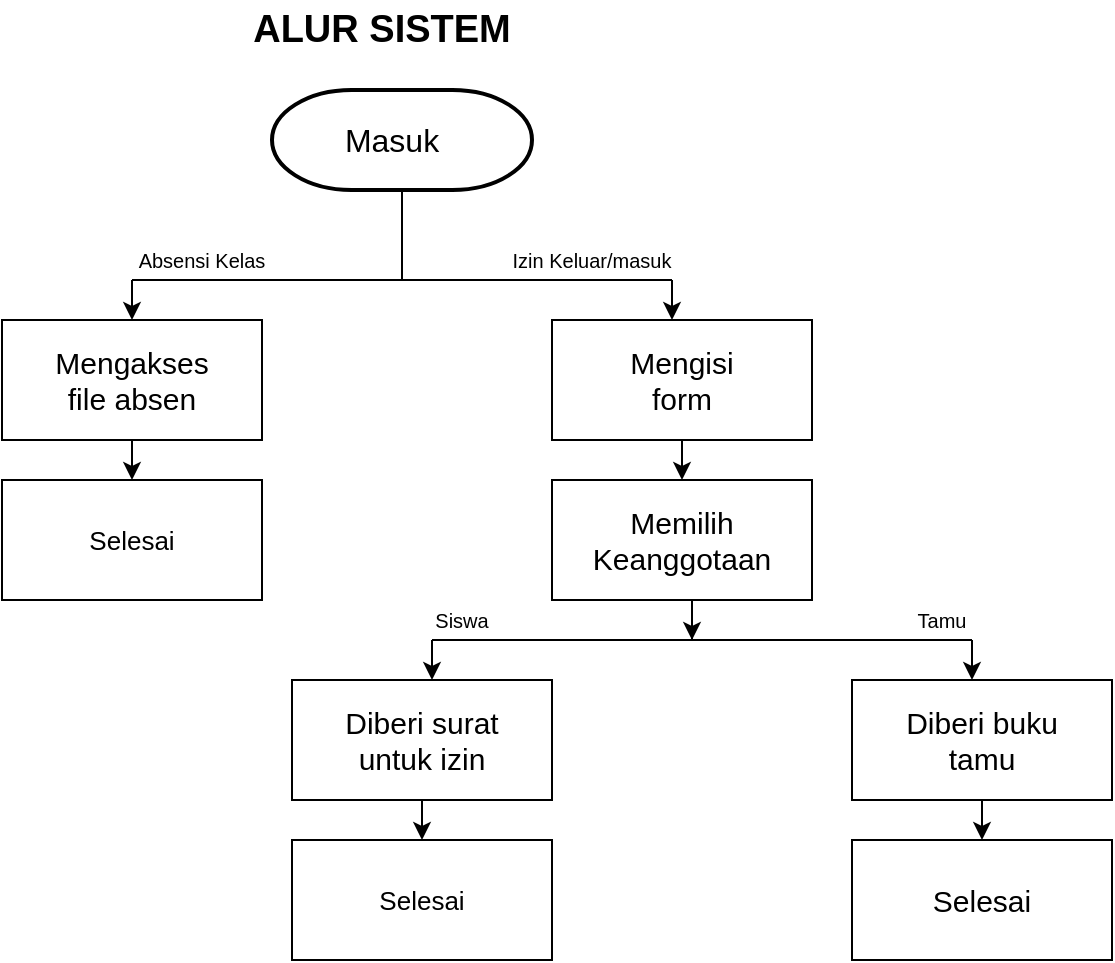 <mxfile version="24.7.7">
  <diagram name="Page-1" id="WQm7kkJIVVp1u9d9Nk4k">
    <mxGraphModel dx="978" dy="520" grid="1" gridSize="10" guides="1" tooltips="1" connect="1" arrows="1" fold="1" page="1" pageScale="1" pageWidth="850" pageHeight="1100" math="0" shadow="0">
      <root>
        <mxCell id="0" />
        <mxCell id="1" parent="0" />
        <mxCell id="Hyw48PpPmvjznE0x0oKs-4" value="" style="strokeWidth=2;html=1;shape=mxgraph.flowchart.terminator;whiteSpace=wrap;" vertex="1" parent="1">
          <mxGeometry x="360" y="65" width="130" height="50" as="geometry" />
        </mxCell>
        <mxCell id="Hyw48PpPmvjznE0x0oKs-6" value="" style="rounded=0;whiteSpace=wrap;html=1;" vertex="1" parent="1">
          <mxGeometry x="225" y="180" width="130" height="60" as="geometry" />
        </mxCell>
        <mxCell id="Hyw48PpPmvjznE0x0oKs-10" value="" style="endArrow=classic;html=1;rounded=0;entryX=0.5;entryY=0;entryDx=0;entryDy=0;" edge="1" parent="1" target="Hyw48PpPmvjznE0x0oKs-23">
          <mxGeometry width="50" height="50" relative="1" as="geometry">
            <mxPoint x="290" y="240" as="sourcePoint" />
            <mxPoint x="290" y="270" as="targetPoint" />
          </mxGeometry>
        </mxCell>
        <mxCell id="Hyw48PpPmvjznE0x0oKs-12" value="&lt;font style=&quot;font-size: 16px;&quot;&gt;Masuk&lt;/font&gt;" style="text;html=1;align=center;verticalAlign=middle;whiteSpace=wrap;rounded=0;" vertex="1" parent="1">
          <mxGeometry x="390" y="75" width="60" height="30" as="geometry" />
        </mxCell>
        <mxCell id="Hyw48PpPmvjznE0x0oKs-13" value="&lt;font style=&quot;font-size: 15px;&quot;&gt;Mengakses file absen&lt;/font&gt;" style="text;html=1;align=center;verticalAlign=middle;whiteSpace=wrap;rounded=0;" vertex="1" parent="1">
          <mxGeometry x="255" y="195" width="70" height="30" as="geometry" />
        </mxCell>
        <mxCell id="Hyw48PpPmvjznE0x0oKs-14" value="" style="endArrow=none;html=1;rounded=0;" edge="1" parent="1">
          <mxGeometry width="50" height="50" relative="1" as="geometry">
            <mxPoint x="290" y="160" as="sourcePoint" />
            <mxPoint x="560" y="160" as="targetPoint" />
          </mxGeometry>
        </mxCell>
        <mxCell id="Hyw48PpPmvjznE0x0oKs-15" value="" style="endArrow=none;html=1;rounded=0;entryX=0.5;entryY=1;entryDx=0;entryDy=0;entryPerimeter=0;" edge="1" parent="1" target="Hyw48PpPmvjznE0x0oKs-4">
          <mxGeometry width="50" height="50" relative="1" as="geometry">
            <mxPoint x="425" y="160" as="sourcePoint" />
            <mxPoint x="470" y="190" as="targetPoint" />
          </mxGeometry>
        </mxCell>
        <mxCell id="Hyw48PpPmvjznE0x0oKs-16" value="" style="endArrow=classic;html=1;rounded=0;entryX=0.5;entryY=0;entryDx=0;entryDy=0;" edge="1" parent="1" target="Hyw48PpPmvjznE0x0oKs-6">
          <mxGeometry width="50" height="50" relative="1" as="geometry">
            <mxPoint x="290" y="160" as="sourcePoint" />
            <mxPoint x="450" y="200" as="targetPoint" />
          </mxGeometry>
        </mxCell>
        <mxCell id="Hyw48PpPmvjznE0x0oKs-18" value="" style="endArrow=classic;html=1;rounded=0;" edge="1" parent="1">
          <mxGeometry width="50" height="50" relative="1" as="geometry">
            <mxPoint x="610" y="250" as="sourcePoint" />
            <mxPoint x="610" y="250" as="targetPoint" />
          </mxGeometry>
        </mxCell>
        <mxCell id="Hyw48PpPmvjznE0x0oKs-20" value="" style="endArrow=classic;html=1;rounded=0;" edge="1" parent="1">
          <mxGeometry width="50" height="50" relative="1" as="geometry">
            <mxPoint x="560" y="160" as="sourcePoint" />
            <mxPoint x="560" y="180" as="targetPoint" />
          </mxGeometry>
        </mxCell>
        <mxCell id="Hyw48PpPmvjznE0x0oKs-22" value="" style="rounded=0;whiteSpace=wrap;html=1;" vertex="1" parent="1">
          <mxGeometry x="500" y="180" width="130" height="60" as="geometry" />
        </mxCell>
        <mxCell id="Hyw48PpPmvjznE0x0oKs-23" value="&lt;font style=&quot;font-size: 13px;&quot;&gt;Selesai&lt;/font&gt;" style="rounded=0;whiteSpace=wrap;html=1;" vertex="1" parent="1">
          <mxGeometry x="225" y="260" width="130" height="60" as="geometry" />
        </mxCell>
        <mxCell id="Hyw48PpPmvjznE0x0oKs-24" value="" style="rounded=0;whiteSpace=wrap;html=1;" vertex="1" parent="1">
          <mxGeometry x="500" y="260" width="130" height="60" as="geometry" />
        </mxCell>
        <mxCell id="Hyw48PpPmvjznE0x0oKs-26" value="" style="endArrow=classic;html=1;rounded=0;entryX=0.5;entryY=0;entryDx=0;entryDy=0;exitX=0.5;exitY=1;exitDx=0;exitDy=0;" edge="1" parent="1" source="Hyw48PpPmvjznE0x0oKs-22" target="Hyw48PpPmvjznE0x0oKs-24">
          <mxGeometry width="50" height="50" relative="1" as="geometry">
            <mxPoint x="300" y="250" as="sourcePoint" />
            <mxPoint x="300" y="270" as="targetPoint" />
          </mxGeometry>
        </mxCell>
        <mxCell id="Hyw48PpPmvjznE0x0oKs-27" value="&lt;span style=&quot;font-size: 15px;&quot;&gt;Mengisi form&lt;/span&gt;" style="text;html=1;align=center;verticalAlign=middle;whiteSpace=wrap;rounded=0;" vertex="1" parent="1">
          <mxGeometry x="530" y="195" width="70" height="30" as="geometry" />
        </mxCell>
        <mxCell id="Hyw48PpPmvjznE0x0oKs-28" value="&lt;span style=&quot;font-size: 15px;&quot;&gt;Memilih Keanggotaan&lt;/span&gt;" style="text;html=1;align=center;verticalAlign=middle;whiteSpace=wrap;rounded=0;" vertex="1" parent="1">
          <mxGeometry x="530" y="275" width="70" height="30" as="geometry" />
        </mxCell>
        <mxCell id="Hyw48PpPmvjznE0x0oKs-29" value="" style="endArrow=classic;html=1;rounded=0;" edge="1" parent="1">
          <mxGeometry width="50" height="50" relative="1" as="geometry">
            <mxPoint x="570" y="340" as="sourcePoint" />
            <mxPoint x="570" y="340" as="targetPoint" />
            <Array as="points">
              <mxPoint x="570" y="320" />
            </Array>
          </mxGeometry>
        </mxCell>
        <mxCell id="Hyw48PpPmvjznE0x0oKs-32" value="&lt;font style=&quot;font-size: 10px;&quot;&gt;Absensi Kelas&lt;/font&gt;" style="text;html=1;align=center;verticalAlign=middle;whiteSpace=wrap;rounded=0;" vertex="1" parent="1">
          <mxGeometry x="290" y="140" width="70" height="20" as="geometry" />
        </mxCell>
        <mxCell id="Hyw48PpPmvjznE0x0oKs-37" value="&lt;span style=&quot;font-size: 10px;&quot;&gt;Izin Keluar/masuk&lt;/span&gt;" style="text;html=1;align=center;verticalAlign=middle;whiteSpace=wrap;rounded=0;" vertex="1" parent="1">
          <mxGeometry x="470" y="140" width="100" height="20" as="geometry" />
        </mxCell>
        <mxCell id="Hyw48PpPmvjznE0x0oKs-38" value="" style="endArrow=none;html=1;rounded=0;" edge="1" parent="1">
          <mxGeometry width="50" height="50" relative="1" as="geometry">
            <mxPoint x="440" y="340" as="sourcePoint" />
            <mxPoint x="710" y="340" as="targetPoint" />
          </mxGeometry>
        </mxCell>
        <mxCell id="Hyw48PpPmvjznE0x0oKs-41" value="" style="endArrow=classic;html=1;rounded=0;" edge="1" parent="1">
          <mxGeometry width="50" height="50" relative="1" as="geometry">
            <mxPoint x="440" y="340" as="sourcePoint" />
            <mxPoint x="440" y="360" as="targetPoint" />
          </mxGeometry>
        </mxCell>
        <mxCell id="Hyw48PpPmvjznE0x0oKs-42" value="" style="endArrow=classic;html=1;rounded=0;" edge="1" parent="1">
          <mxGeometry width="50" height="50" relative="1" as="geometry">
            <mxPoint x="710" y="340" as="sourcePoint" />
            <mxPoint x="710" y="360" as="targetPoint" />
          </mxGeometry>
        </mxCell>
        <mxCell id="Hyw48PpPmvjznE0x0oKs-43" value="" style="rounded=0;whiteSpace=wrap;html=1;" vertex="1" parent="1">
          <mxGeometry x="370" y="360" width="130" height="60" as="geometry" />
        </mxCell>
        <mxCell id="Hyw48PpPmvjznE0x0oKs-44" value="" style="rounded=0;whiteSpace=wrap;html=1;" vertex="1" parent="1">
          <mxGeometry x="650" y="360" width="130" height="60" as="geometry" />
        </mxCell>
        <mxCell id="Hyw48PpPmvjznE0x0oKs-45" value="&lt;span style=&quot;font-size: 10px;&quot;&gt;Siswa&lt;/span&gt;" style="text;html=1;align=center;verticalAlign=middle;whiteSpace=wrap;rounded=0;" vertex="1" parent="1">
          <mxGeometry x="410" y="320" width="90" height="20" as="geometry" />
        </mxCell>
        <mxCell id="Hyw48PpPmvjznE0x0oKs-46" value="&lt;span style=&quot;font-size: 10px;&quot;&gt;Tamu&lt;/span&gt;" style="text;html=1;align=center;verticalAlign=middle;whiteSpace=wrap;rounded=0;" vertex="1" parent="1">
          <mxGeometry x="650" y="320" width="90" height="20" as="geometry" />
        </mxCell>
        <mxCell id="Hyw48PpPmvjznE0x0oKs-48" value="&lt;span style=&quot;font-size: 15px;&quot;&gt;Diberi buku tamu&lt;/span&gt;" style="text;html=1;align=center;verticalAlign=middle;whiteSpace=wrap;rounded=0;" vertex="1" parent="1">
          <mxGeometry x="670" y="375" width="90" height="30" as="geometry" />
        </mxCell>
        <mxCell id="Hyw48PpPmvjznE0x0oKs-49" value="" style="rounded=0;whiteSpace=wrap;html=1;" vertex="1" parent="1">
          <mxGeometry x="650" y="440" width="130" height="60" as="geometry" />
        </mxCell>
        <mxCell id="Hyw48PpPmvjznE0x0oKs-50" value="" style="endArrow=classic;html=1;rounded=0;exitX=0.5;exitY=1;exitDx=0;exitDy=0;entryX=0.5;entryY=0;entryDx=0;entryDy=0;" edge="1" parent="1" source="Hyw48PpPmvjznE0x0oKs-44" target="Hyw48PpPmvjznE0x0oKs-49">
          <mxGeometry width="50" height="50" relative="1" as="geometry">
            <mxPoint x="690" y="480" as="sourcePoint" />
            <mxPoint x="740" y="430" as="targetPoint" />
          </mxGeometry>
        </mxCell>
        <mxCell id="Hyw48PpPmvjznE0x0oKs-51" value="&lt;span style=&quot;font-size: 15px;&quot;&gt;Selesai&lt;/span&gt;" style="text;html=1;align=center;verticalAlign=middle;whiteSpace=wrap;rounded=0;" vertex="1" parent="1">
          <mxGeometry x="670" y="455" width="90" height="30" as="geometry" />
        </mxCell>
        <mxCell id="Hyw48PpPmvjznE0x0oKs-52" value="&lt;span style=&quot;font-size: 15px;&quot;&gt;Diberi surat untuk izin&lt;/span&gt;" style="text;html=1;align=center;verticalAlign=middle;whiteSpace=wrap;rounded=0;" vertex="1" parent="1">
          <mxGeometry x="380" y="375" width="110" height="30" as="geometry" />
        </mxCell>
        <mxCell id="Hyw48PpPmvjznE0x0oKs-54" value="&lt;font style=&quot;font-size: 13px;&quot;&gt;Selesai&lt;/font&gt;" style="rounded=0;whiteSpace=wrap;html=1;" vertex="1" parent="1">
          <mxGeometry x="370" y="440" width="130" height="60" as="geometry" />
        </mxCell>
        <mxCell id="Hyw48PpPmvjznE0x0oKs-55" value="" style="endArrow=classic;html=1;rounded=0;exitX=0.5;exitY=1;exitDx=0;exitDy=0;entryX=0.5;entryY=0;entryDx=0;entryDy=0;" edge="1" parent="1" source="Hyw48PpPmvjznE0x0oKs-43" target="Hyw48PpPmvjznE0x0oKs-54">
          <mxGeometry width="50" height="50" relative="1" as="geometry">
            <mxPoint x="460" y="480" as="sourcePoint" />
            <mxPoint x="510" y="430" as="targetPoint" />
          </mxGeometry>
        </mxCell>
        <mxCell id="Hyw48PpPmvjznE0x0oKs-56" value="&lt;font size=&quot;1&quot; style=&quot;&quot;&gt;&lt;b style=&quot;font-size: 19px;&quot;&gt;ALUR SISTEM&lt;/b&gt;&lt;/font&gt;" style="text;html=1;align=center;verticalAlign=middle;whiteSpace=wrap;rounded=0;" vertex="1" parent="1">
          <mxGeometry x="340" y="20" width="150" height="30" as="geometry" />
        </mxCell>
      </root>
    </mxGraphModel>
  </diagram>
</mxfile>
